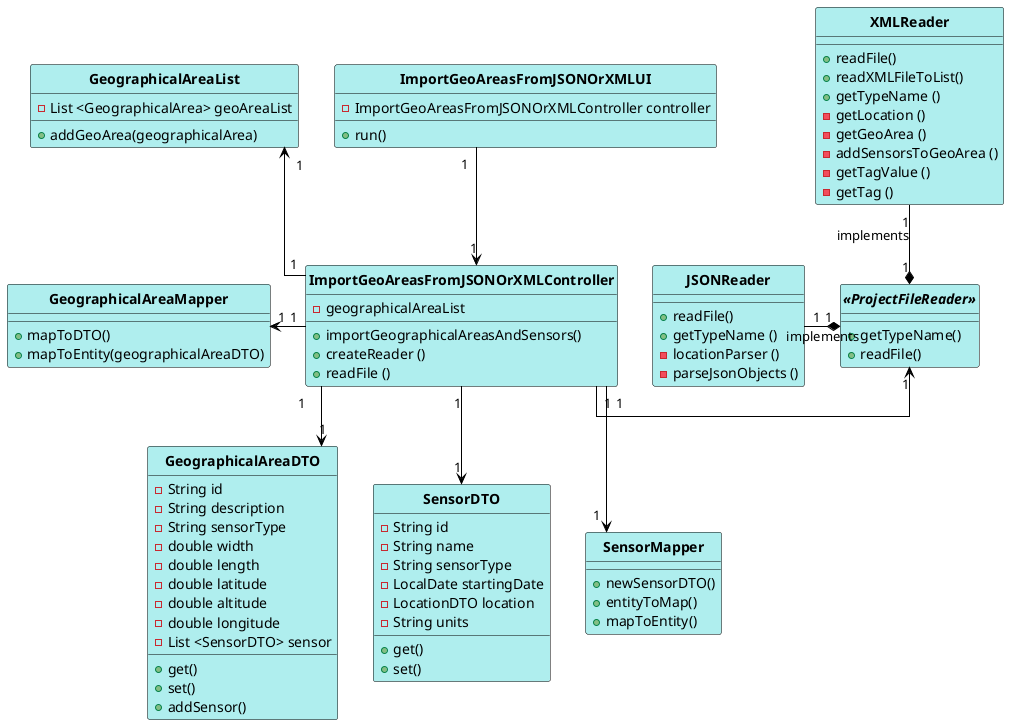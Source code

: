 @startuml
skinparam linetype ortho

skinparam class {
	BackgroundColor PaleTurquoise
	ArrowColor Black
	BorderColor Black
	FontStyle Bold
}

hide circle



ImportGeoAreasFromJSONOrXMLUI "1" --> "1" ImportGeoAreasFromJSONOrXMLController
ImportGeoAreasFromJSONOrXMLController "1" -up-> "1" GeographicalAreaList
ImportGeoAreasFromJSONOrXMLController "1" -left-> "1" GeographicalAreaMapper
ImportGeoAreasFromJSONOrXMLController "1" --> "1" GeographicalAreaDTO
ImportGeoAreasFromJSONOrXMLController  "1" --> "1" SensorDTO
ImportGeoAreasFromJSONOrXMLController  "1" --> "1" SensorMapper
ImportGeoAreasFromJSONOrXMLController  "1" -right-> "1" "<<ProjectFileReader>>"

XMLReader "1" -down-* "1" "<<ProjectFileReader>>" : implements
JSONReader "1" -right-* "1" "<<ProjectFileReader>>" : implements

Class ImportGeoAreasFromJSONOrXMLUI {
- ImportGeoAreasFromJSONOrXMLController controller
+ run()

}

Class ImportGeoAreasFromJSONOrXMLController {
- geographicalAreaList
+ importGeographicalAreasAndSensors()
+ createReader ()
+ readFile ()
}

Class GeographicalAreaMapper {
+ mapToDTO()
+ mapToEntity(geographicalAreaDTO)
}

Class GeographicalAreaList {
- List <GeographicalArea> geoAreaList
+ addGeoArea(geographicalArea)
}

Class GeographicalAreaDTO {
- String id
- String description
- String sensorType
- double width
- double length
- double latitude
- double altitude
- double longitude
- List <SensorDTO> sensor
+ get()
+ set()
+ addSensor()
}

Class SensorDTO {
- String id
- String name
- String sensorType
- LocalDate startingDate
- LocationDTO location
- String units
+ get()
+ set()
}

Class SensorMapper {
+ newSensorDTO()
+ entityToMap()
+ mapToEntity()
}

Interface "<<ProjectFileReader>>" {
+ getTypeName()
+ readFile()
}

Class XMLReader {
+ readFile()
+ readXMLFileToList()
+ getTypeName ()
- getLocation ()
- getGeoArea ()
- addSensorsToGeoArea ()
- getTagValue ()
- getTag ()
}

Class JSONReader {
+ readFile()
+ getTypeName ()
- locationParser ()
- parseJsonObjects ()
}

@enduml